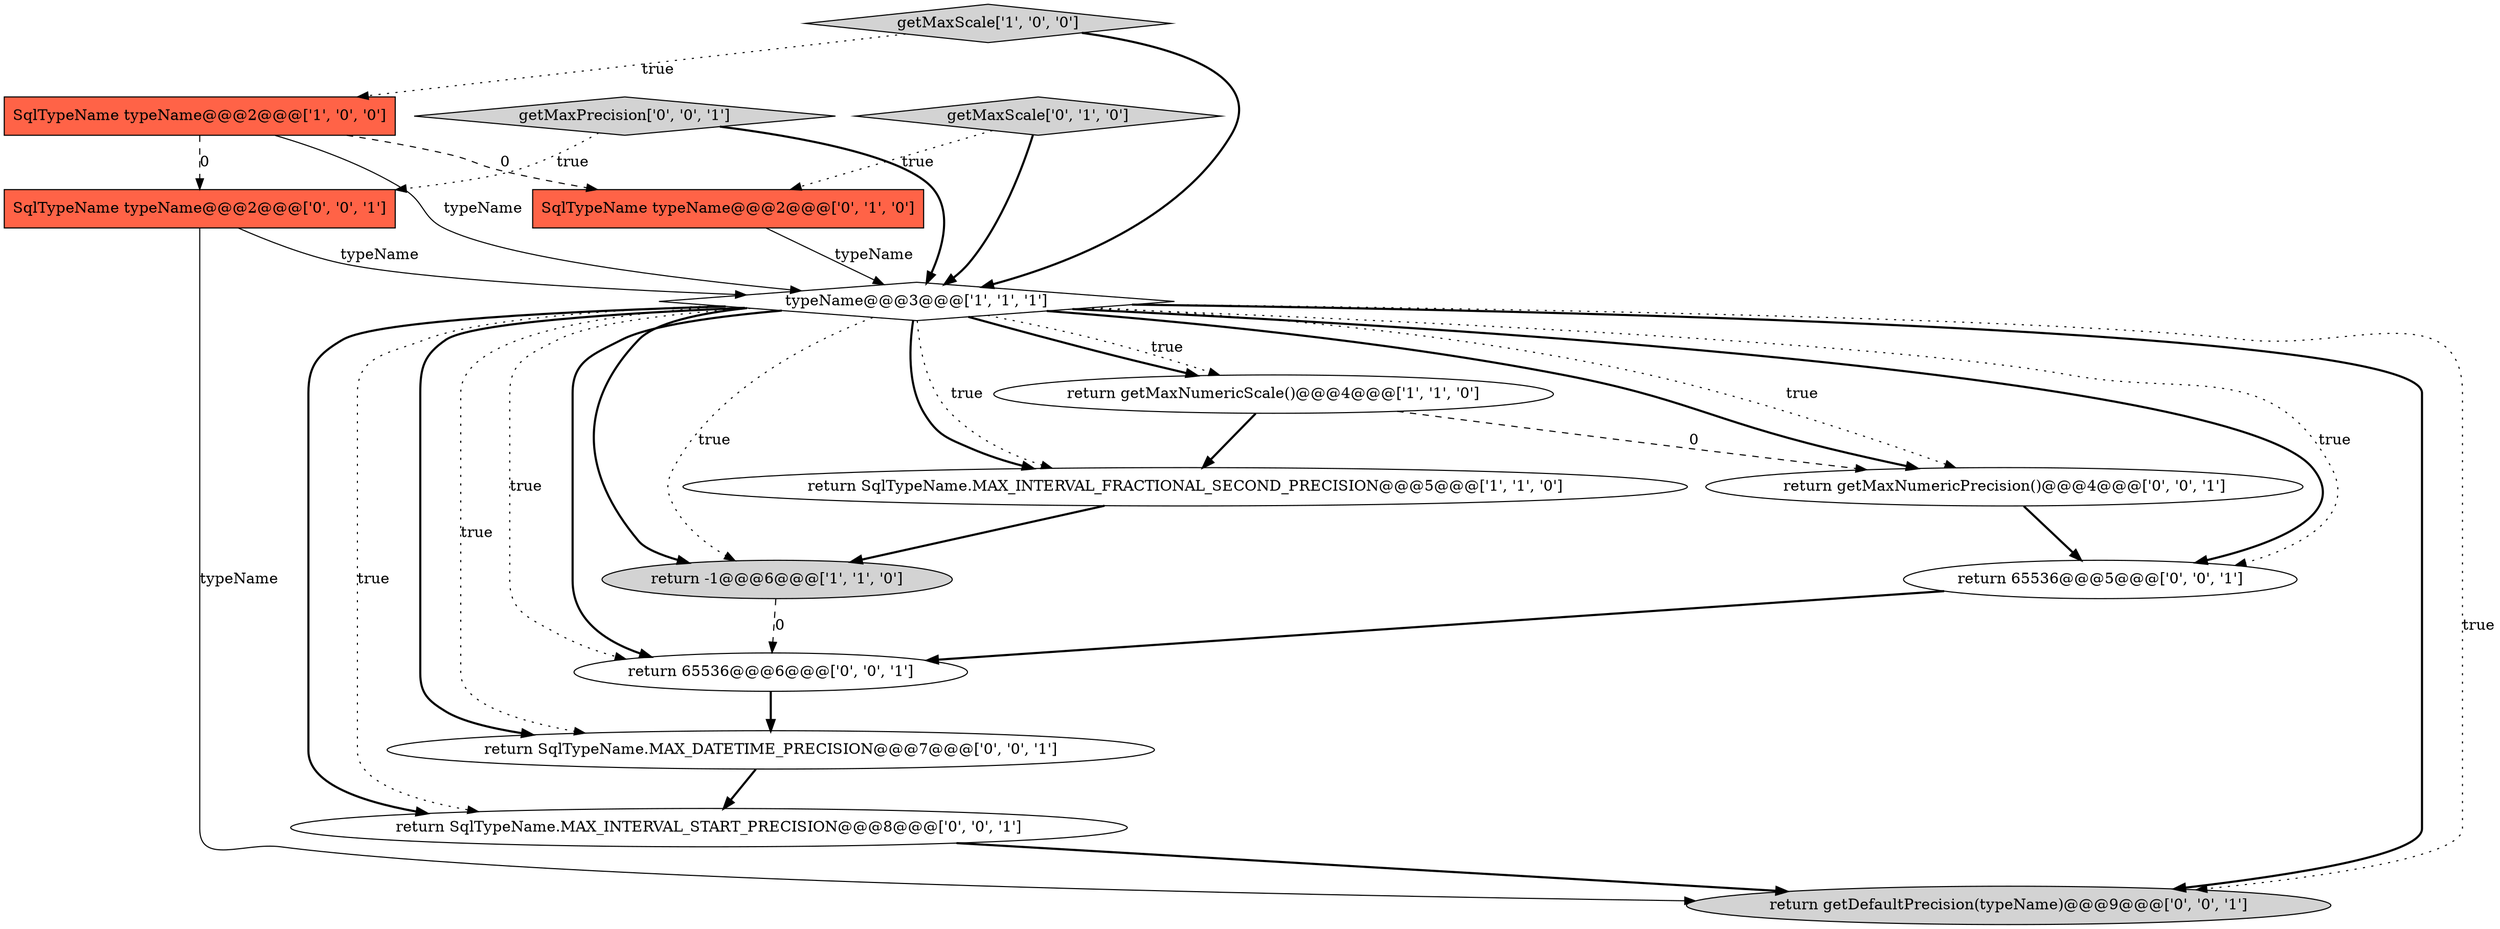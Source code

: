 digraph {
11 [style = filled, label = "SqlTypeName typeName@@@2@@@['0', '0', '1']", fillcolor = tomato, shape = box image = "AAA0AAABBB3BBB"];
9 [style = filled, label = "return getDefaultPrecision(typeName)@@@9@@@['0', '0', '1']", fillcolor = lightgray, shape = ellipse image = "AAA0AAABBB3BBB"];
3 [style = filled, label = "return -1@@@6@@@['1', '1', '0']", fillcolor = lightgray, shape = ellipse image = "AAA0AAABBB1BBB"];
14 [style = filled, label = "getMaxPrecision['0', '0', '1']", fillcolor = lightgray, shape = diamond image = "AAA0AAABBB3BBB"];
8 [style = filled, label = "return 65536@@@6@@@['0', '0', '1']", fillcolor = white, shape = ellipse image = "AAA0AAABBB3BBB"];
6 [style = filled, label = "SqlTypeName typeName@@@2@@@['0', '1', '0']", fillcolor = tomato, shape = box image = "AAA1AAABBB2BBB"];
15 [style = filled, label = "return getMaxNumericPrecision()@@@4@@@['0', '0', '1']", fillcolor = white, shape = ellipse image = "AAA0AAABBB3BBB"];
5 [style = filled, label = "getMaxScale['1', '0', '0']", fillcolor = lightgray, shape = diamond image = "AAA0AAABBB1BBB"];
2 [style = filled, label = "return getMaxNumericScale()@@@4@@@['1', '1', '0']", fillcolor = white, shape = ellipse image = "AAA0AAABBB1BBB"];
12 [style = filled, label = "return 65536@@@5@@@['0', '0', '1']", fillcolor = white, shape = ellipse image = "AAA0AAABBB3BBB"];
1 [style = filled, label = "SqlTypeName typeName@@@2@@@['1', '0', '0']", fillcolor = tomato, shape = box image = "AAA1AAABBB1BBB"];
4 [style = filled, label = "typeName@@@3@@@['1', '1', '1']", fillcolor = white, shape = diamond image = "AAA0AAABBB1BBB"];
10 [style = filled, label = "return SqlTypeName.MAX_DATETIME_PRECISION@@@7@@@['0', '0', '1']", fillcolor = white, shape = ellipse image = "AAA0AAABBB3BBB"];
13 [style = filled, label = "return SqlTypeName.MAX_INTERVAL_START_PRECISION@@@8@@@['0', '0', '1']", fillcolor = white, shape = ellipse image = "AAA0AAABBB3BBB"];
7 [style = filled, label = "getMaxScale['0', '1', '0']", fillcolor = lightgray, shape = diamond image = "AAA0AAABBB2BBB"];
0 [style = filled, label = "return SqlTypeName.MAX_INTERVAL_FRACTIONAL_SECOND_PRECISION@@@5@@@['1', '1', '0']", fillcolor = white, shape = ellipse image = "AAA0AAABBB1BBB"];
0->3 [style = bold, label=""];
4->10 [style = bold, label=""];
4->9 [style = bold, label=""];
4->3 [style = bold, label=""];
7->6 [style = dotted, label="true"];
8->10 [style = bold, label=""];
4->10 [style = dotted, label="true"];
11->9 [style = solid, label="typeName"];
4->0 [style = dotted, label="true"];
5->1 [style = dotted, label="true"];
4->15 [style = bold, label=""];
4->13 [style = bold, label=""];
4->8 [style = dotted, label="true"];
4->2 [style = bold, label=""];
4->15 [style = dotted, label="true"];
7->4 [style = bold, label=""];
4->0 [style = bold, label=""];
2->15 [style = dashed, label="0"];
4->13 [style = dotted, label="true"];
2->0 [style = bold, label=""];
4->3 [style = dotted, label="true"];
10->13 [style = bold, label=""];
12->8 [style = bold, label=""];
1->6 [style = dashed, label="0"];
1->11 [style = dashed, label="0"];
5->4 [style = bold, label=""];
6->4 [style = solid, label="typeName"];
4->12 [style = bold, label=""];
3->8 [style = dashed, label="0"];
14->11 [style = dotted, label="true"];
4->8 [style = bold, label=""];
15->12 [style = bold, label=""];
13->9 [style = bold, label=""];
4->9 [style = dotted, label="true"];
11->4 [style = solid, label="typeName"];
4->12 [style = dotted, label="true"];
4->2 [style = dotted, label="true"];
1->4 [style = solid, label="typeName"];
14->4 [style = bold, label=""];
}
